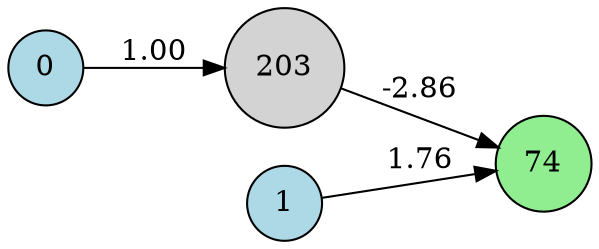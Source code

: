 digraph neat {
  rankdir=LR;
  node [shape=circle];
  node0 [label="0", style=filled, fillcolor=lightblue];
  node1 [label="1", style=filled, fillcolor=lightblue];
  node74 [label="74", style=filled, fillcolor=lightgreen];
  node203 [label="203", style=filled, fillcolor=lightgray];
  node1 -> node74 [label="1.76"];
  node0 -> node203 [label="1.00"];
  node203 -> node74 [label="-2.86"];
}
